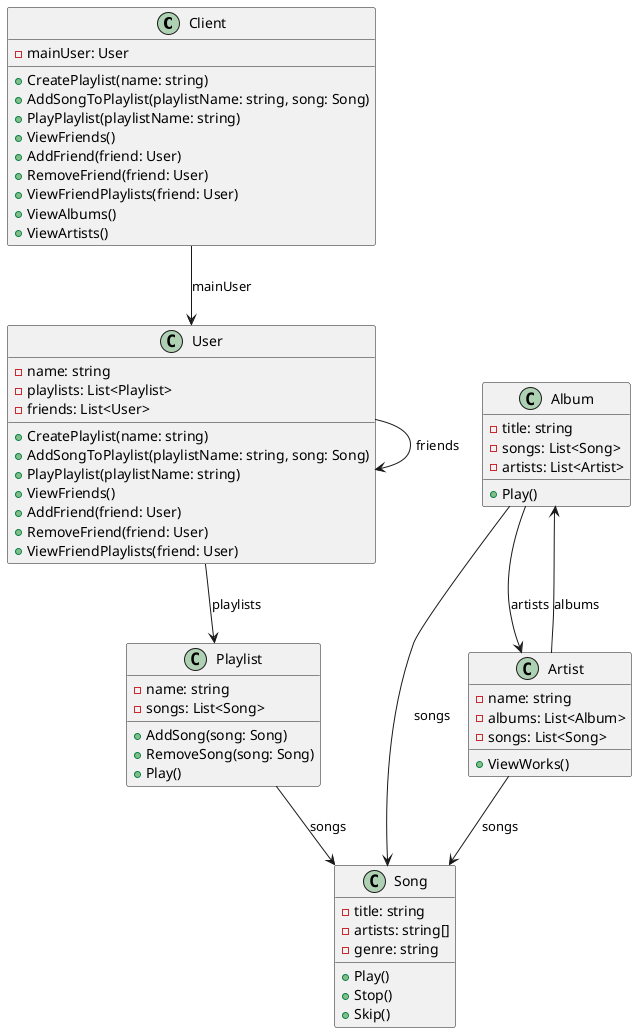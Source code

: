PlantUML
@startuml
class Client {
    - mainUser: User
    + CreatePlaylist(name: string)
    + AddSongToPlaylist(playlistName: string, song: Song)
    + PlayPlaylist(playlistName: string)
    + ViewFriends()
    + AddFriend(friend: User)
    + RemoveFriend(friend: User)
    + ViewFriendPlaylists(friend: User)
    + ViewAlbums()
    + ViewArtists()
}

class User {
    - name: string
    - playlists: List<Playlist>
    - friends: List<User>
    + CreatePlaylist(name: string)
    + AddSongToPlaylist(playlistName: string, song: Song)
    + PlayPlaylist(playlistName: string)
    + ViewFriends()
    + AddFriend(friend: User)
    + RemoveFriend(friend: User)
    + ViewFriendPlaylists(friend: User)
}

class Playlist {
    - name: string
    - songs: List<Song>
    + AddSong(song: Song)
    + RemoveSong(song: Song)
    + Play()
}

class Song {
    - title: string
    - artists: string[]
    - genre: string
    + Play()
    + Stop()
    + Skip()
}

class Album {
    - title: string
    - songs: List<Song>
    - artists: List<Artist>
    + Play()
}

class Artist {
    - name: string
    - albums: List<Album>
    - songs: List<Song>
    + ViewWorks()
}

Client --> User : mainUser
User --> Playlist : playlists
User --> User : friends
Playlist --> Song : songs
Album --> Song : songs
Album --> Artist : artists
Artist --> Album : albums
Artist --> Song : songs
@enduml